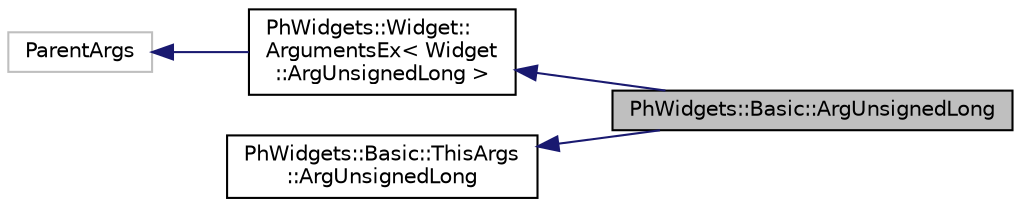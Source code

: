 digraph "PhWidgets::Basic::ArgUnsignedLong"
{
  edge [fontname="Helvetica",fontsize="10",labelfontname="Helvetica",labelfontsize="10"];
  node [fontname="Helvetica",fontsize="10",shape=record];
  rankdir="LR";
  Node15 [label="PhWidgets::Basic::ArgUnsignedLong",height=0.2,width=0.4,color="black", fillcolor="grey75", style="filled", fontcolor="black"];
  Node16 -> Node15 [dir="back",color="midnightblue",fontsize="10",style="solid",fontname="Helvetica"];
  Node16 [label="PhWidgets::Widget::\lArgumentsEx\< Widget\l::ArgUnsignedLong \>",height=0.2,width=0.4,color="black", fillcolor="white", style="filled",URL="$struct_ph_widgets_1_1_widget_1_1_arguments_ex.html"];
  Node17 -> Node16 [dir="back",color="midnightblue",fontsize="10",style="solid",fontname="Helvetica"];
  Node17 [label="ParentArgs",height=0.2,width=0.4,color="grey75", fillcolor="white", style="filled"];
  Node18 -> Node15 [dir="back",color="midnightblue",fontsize="10",style="solid",fontname="Helvetica"];
  Node18 [label="PhWidgets::Basic::ThisArgs\l::ArgUnsignedLong",height=0.2,width=0.4,color="black", fillcolor="white", style="filled",URL="$struct_ph_widgets_1_1_basic_1_1_this_args_1_1_arg_unsigned_long.html"];
}
